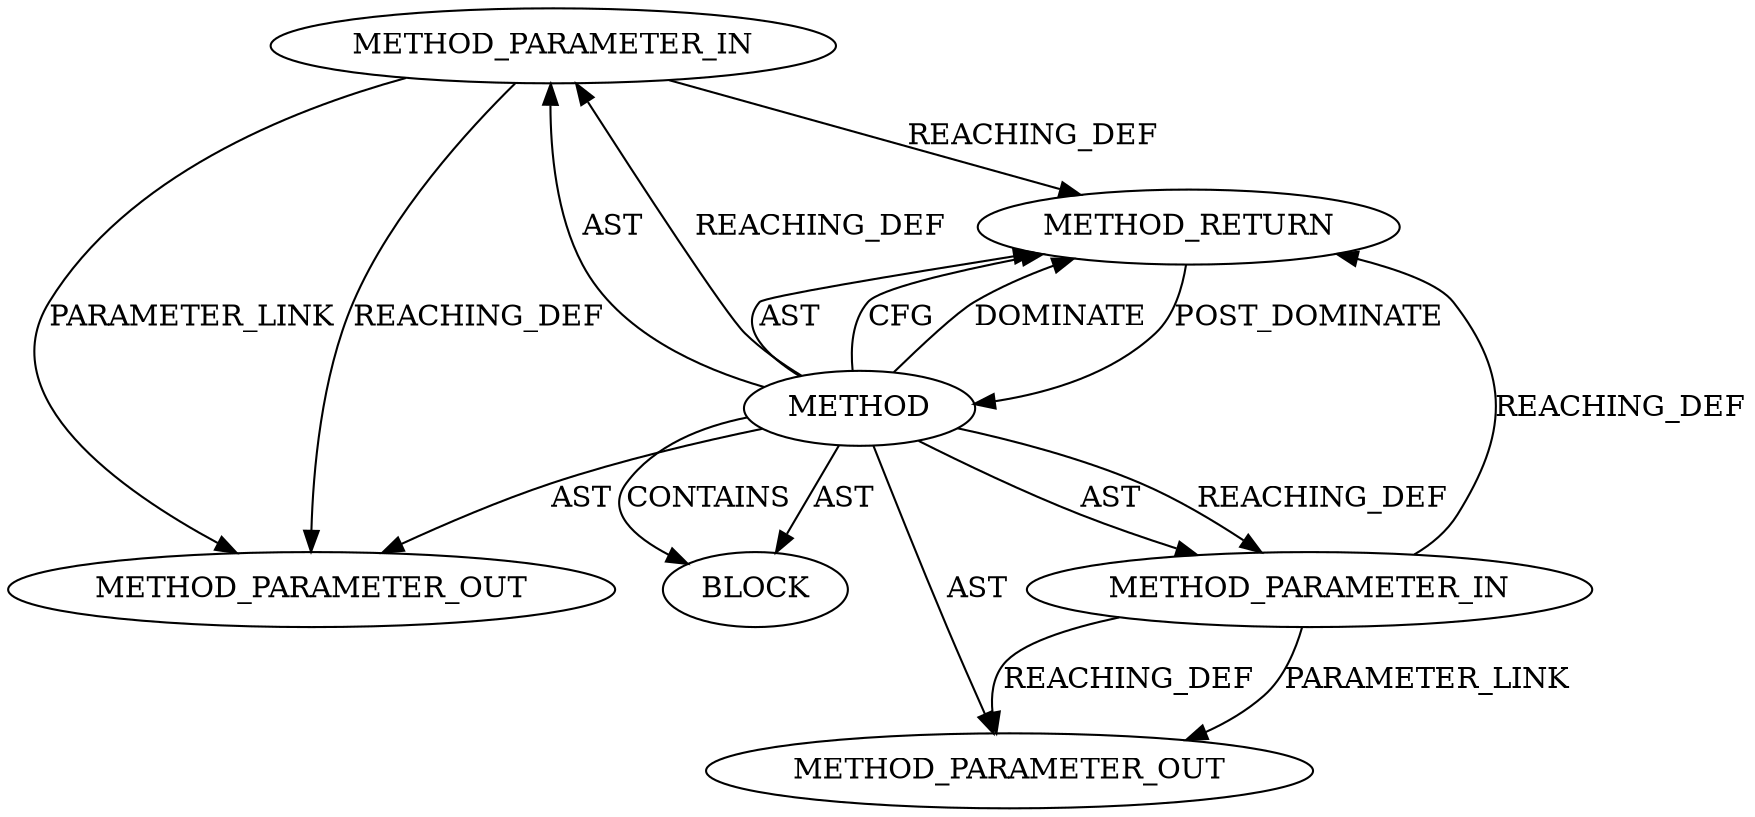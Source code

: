 digraph {
  12223 [label=METHOD_PARAMETER_IN ORDER=2 CODE="p2" IS_VARIADIC=false TYPE_FULL_NAME="ANY" EVALUATION_STRATEGY="BY_VALUE" INDEX=2 NAME="p2"]
  12224 [label=BLOCK ORDER=1 ARGUMENT_INDEX=1 CODE="<empty>" TYPE_FULL_NAME="ANY"]
  12222 [label=METHOD_PARAMETER_IN ORDER=1 CODE="p1" IS_VARIADIC=false TYPE_FULL_NAME="ANY" EVALUATION_STRATEGY="BY_VALUE" INDEX=1 NAME="p1"]
  13347 [label=METHOD_PARAMETER_OUT ORDER=2 CODE="p2" IS_VARIADIC=false TYPE_FULL_NAME="ANY" EVALUATION_STRATEGY="BY_VALUE" INDEX=2 NAME="p2"]
  13346 [label=METHOD_PARAMETER_OUT ORDER=1 CODE="p1" IS_VARIADIC=false TYPE_FULL_NAME="ANY" EVALUATION_STRATEGY="BY_VALUE" INDEX=1 NAME="p1"]
  12225 [label=METHOD_RETURN ORDER=2 CODE="RET" TYPE_FULL_NAME="ANY" EVALUATION_STRATEGY="BY_VALUE"]
  12221 [label=METHOD AST_PARENT_TYPE="NAMESPACE_BLOCK" AST_PARENT_FULL_NAME="<global>" ORDER=0 CODE="<empty>" FULL_NAME="ceph_encode_8" IS_EXTERNAL=true FILENAME="<empty>" SIGNATURE="" NAME="ceph_encode_8"]
  12222 -> 13346 [label=PARAMETER_LINK ]
  12221 -> 12222 [label=AST ]
  12225 -> 12221 [label=POST_DOMINATE ]
  12223 -> 13347 [label=REACHING_DEF VARIABLE="p2"]
  12221 -> 12225 [label=AST ]
  12221 -> 12223 [label=AST ]
  12221 -> 12224 [label=CONTAINS ]
  12221 -> 12224 [label=AST ]
  12223 -> 13347 [label=PARAMETER_LINK ]
  12221 -> 12222 [label=REACHING_DEF VARIABLE=""]
  12221 -> 12225 [label=CFG ]
  12222 -> 12225 [label=REACHING_DEF VARIABLE="p1"]
  12221 -> 13346 [label=AST ]
  12221 -> 12223 [label=REACHING_DEF VARIABLE=""]
  12221 -> 12225 [label=DOMINATE ]
  12223 -> 12225 [label=REACHING_DEF VARIABLE="p2"]
  12221 -> 13347 [label=AST ]
  12222 -> 13346 [label=REACHING_DEF VARIABLE="p1"]
}
